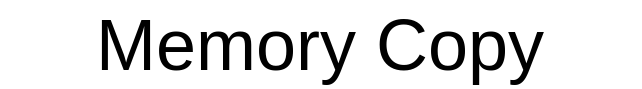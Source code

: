 <mxfile version="21.6.5" type="github">
  <diagram name="第 1 页" id="EY3_aisOXdH9Kx0FkYBI">
    <mxGraphModel dx="2019" dy="1156" grid="1" gridSize="10" guides="1" tooltips="1" connect="1" arrows="1" fold="1" page="1" pageScale="1" pageWidth="827" pageHeight="1169" math="0" shadow="0">
      <root>
        <mxCell id="0" />
        <mxCell id="1" parent="0" />
        <mxCell id="ishG9rqOGMH_VzQvLVgV-1" value="&lt;font style=&quot;font-size: 36px;&quot;&gt;Memory Copy&lt;/font&gt;" style="text;html=1;strokeColor=none;fillColor=none;align=center;verticalAlign=middle;whiteSpace=wrap;rounded=0;" vertex="1" parent="1">
          <mxGeometry x="240" y="160" width="320" height="40" as="geometry" />
        </mxCell>
      </root>
    </mxGraphModel>
  </diagram>
</mxfile>
